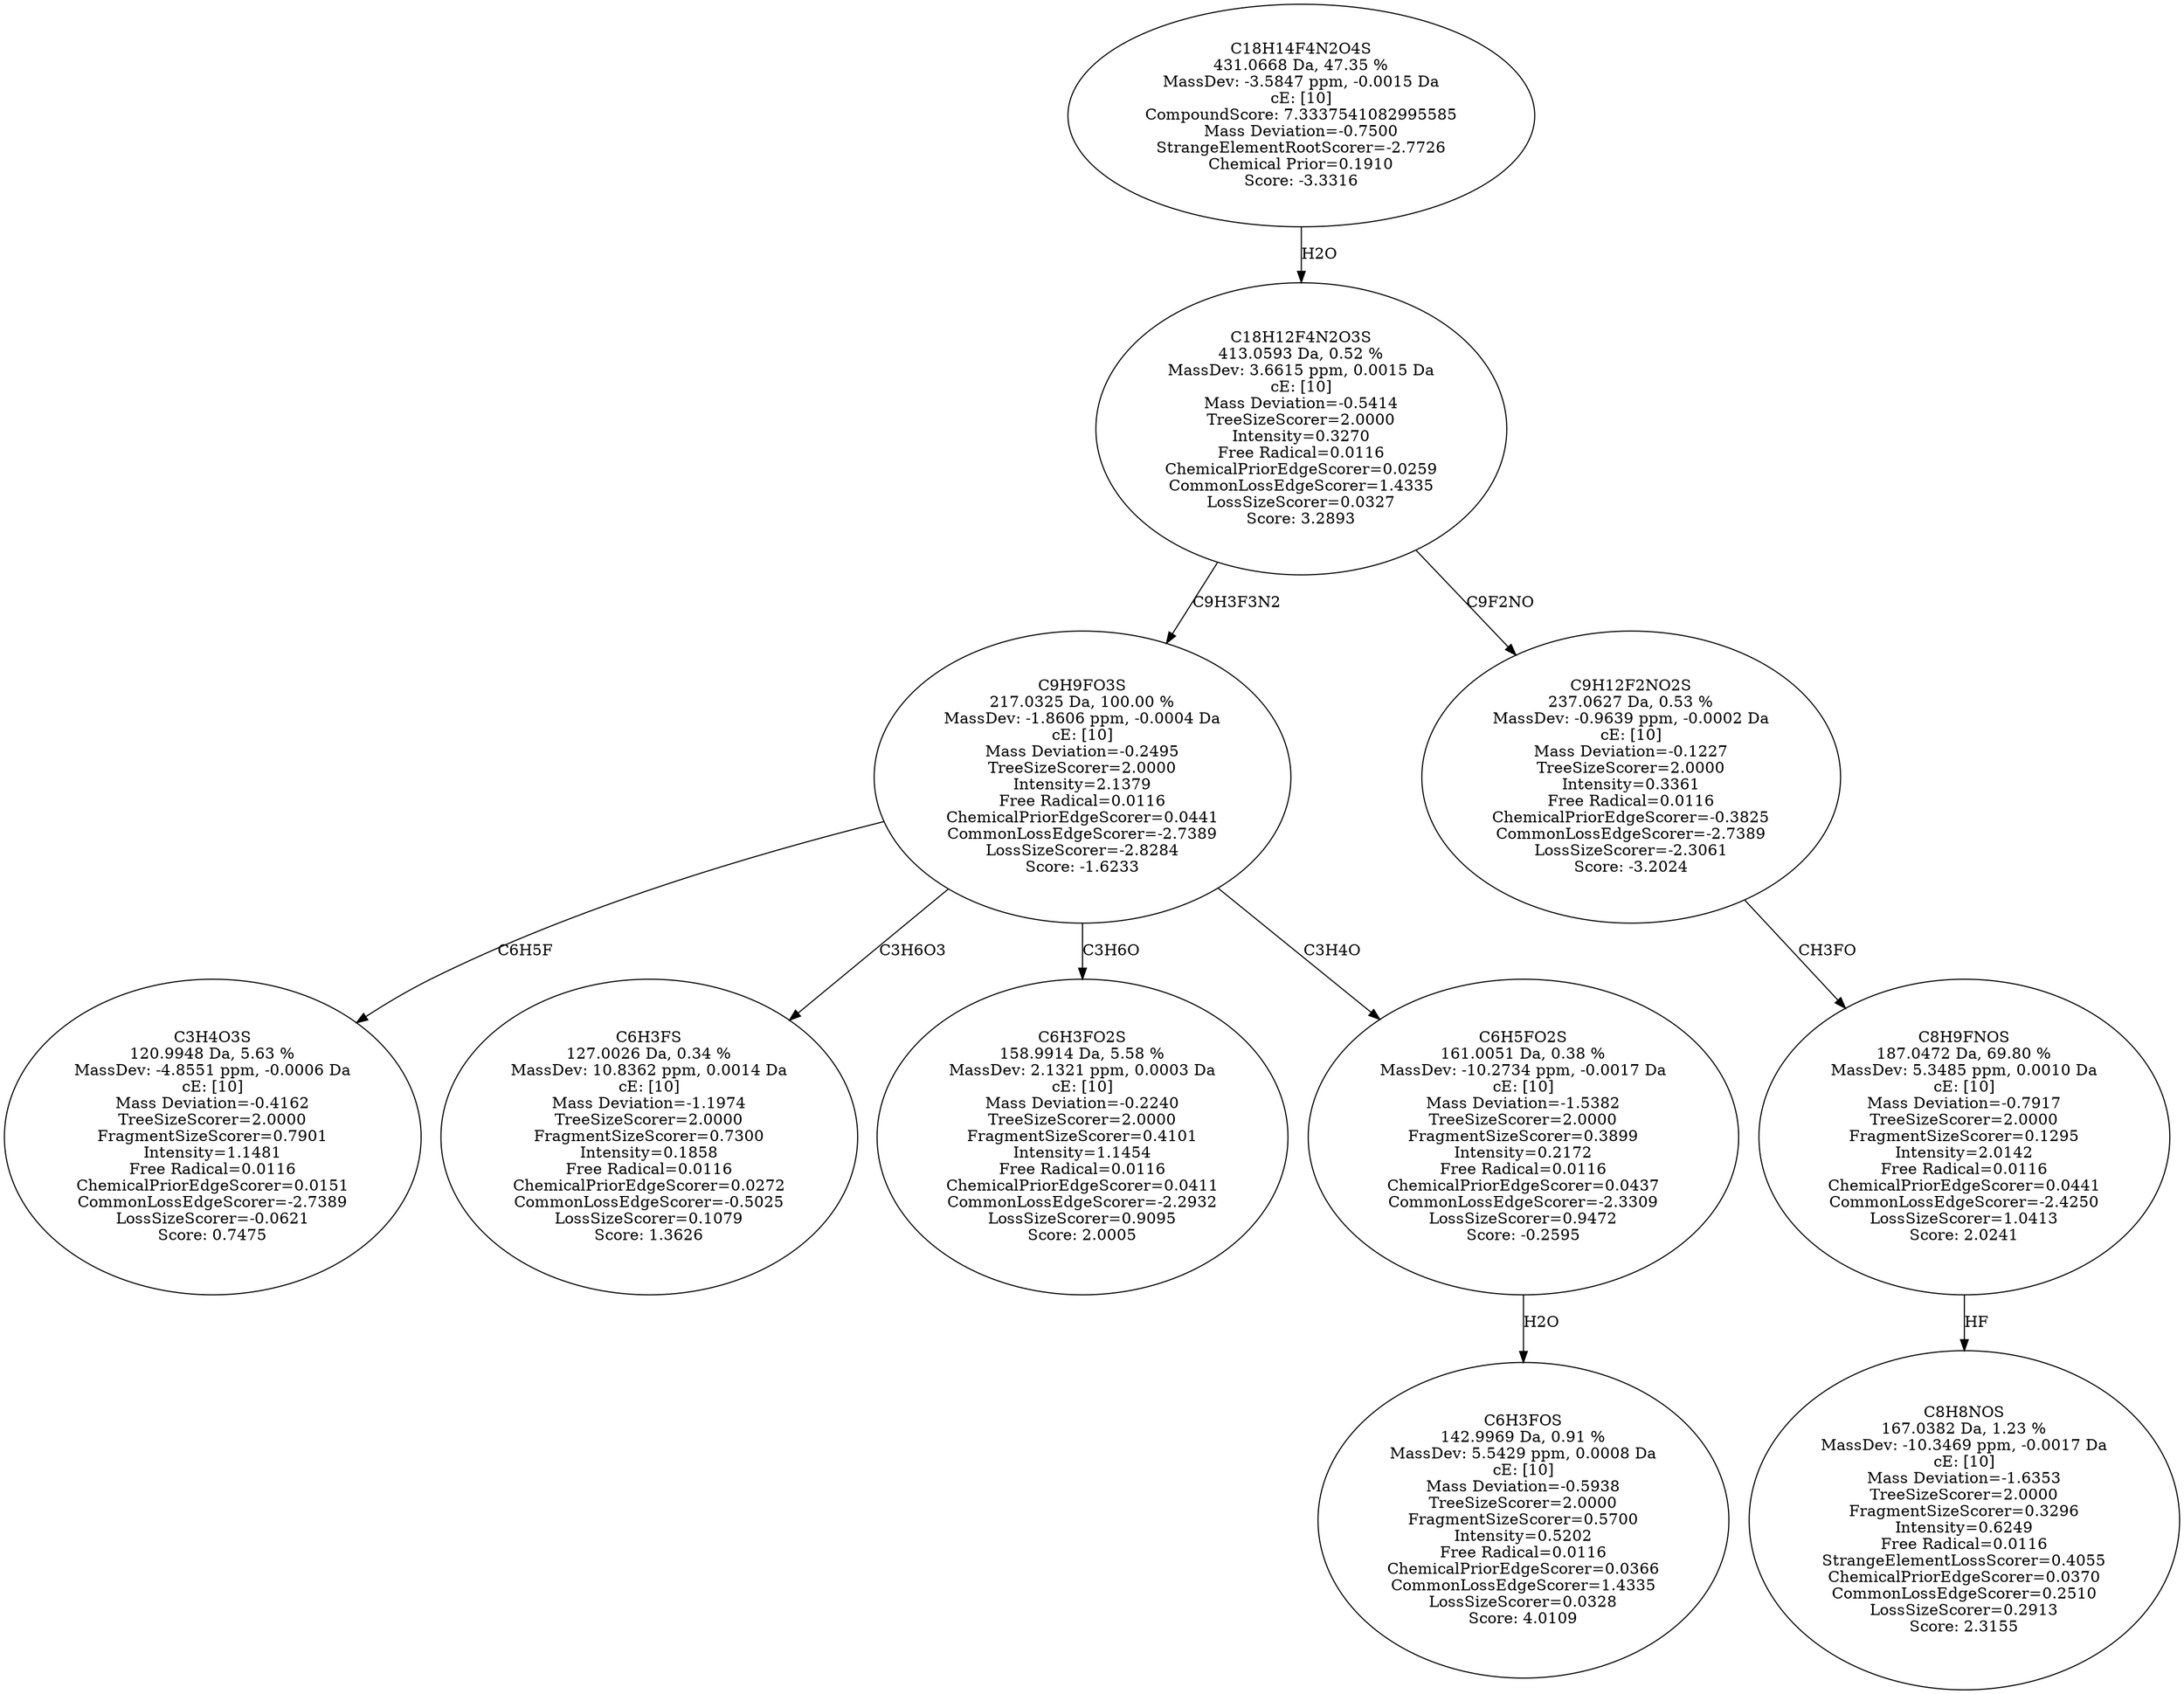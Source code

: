 strict digraph {
v1 [label="C3H4O3S\n120.9948 Da, 5.63 %\nMassDev: -4.8551 ppm, -0.0006 Da\ncE: [10]\nMass Deviation=-0.4162\nTreeSizeScorer=2.0000\nFragmentSizeScorer=0.7901\nIntensity=1.1481\nFree Radical=0.0116\nChemicalPriorEdgeScorer=0.0151\nCommonLossEdgeScorer=-2.7389\nLossSizeScorer=-0.0621\nScore: 0.7475"];
v2 [label="C6H3FS\n127.0026 Da, 0.34 %\nMassDev: 10.8362 ppm, 0.0014 Da\ncE: [10]\nMass Deviation=-1.1974\nTreeSizeScorer=2.0000\nFragmentSizeScorer=0.7300\nIntensity=0.1858\nFree Radical=0.0116\nChemicalPriorEdgeScorer=0.0272\nCommonLossEdgeScorer=-0.5025\nLossSizeScorer=0.1079\nScore: 1.3626"];
v3 [label="C6H3FO2S\n158.9914 Da, 5.58 %\nMassDev: 2.1321 ppm, 0.0003 Da\ncE: [10]\nMass Deviation=-0.2240\nTreeSizeScorer=2.0000\nFragmentSizeScorer=0.4101\nIntensity=1.1454\nFree Radical=0.0116\nChemicalPriorEdgeScorer=0.0411\nCommonLossEdgeScorer=-2.2932\nLossSizeScorer=0.9095\nScore: 2.0005"];
v4 [label="C6H3FOS\n142.9969 Da, 0.91 %\nMassDev: 5.5429 ppm, 0.0008 Da\ncE: [10]\nMass Deviation=-0.5938\nTreeSizeScorer=2.0000\nFragmentSizeScorer=0.5700\nIntensity=0.5202\nFree Radical=0.0116\nChemicalPriorEdgeScorer=0.0366\nCommonLossEdgeScorer=1.4335\nLossSizeScorer=0.0328\nScore: 4.0109"];
v5 [label="C6H5FO2S\n161.0051 Da, 0.38 %\nMassDev: -10.2734 ppm, -0.0017 Da\ncE: [10]\nMass Deviation=-1.5382\nTreeSizeScorer=2.0000\nFragmentSizeScorer=0.3899\nIntensity=0.2172\nFree Radical=0.0116\nChemicalPriorEdgeScorer=0.0437\nCommonLossEdgeScorer=-2.3309\nLossSizeScorer=0.9472\nScore: -0.2595"];
v6 [label="C9H9FO3S\n217.0325 Da, 100.00 %\nMassDev: -1.8606 ppm, -0.0004 Da\ncE: [10]\nMass Deviation=-0.2495\nTreeSizeScorer=2.0000\nIntensity=2.1379\nFree Radical=0.0116\nChemicalPriorEdgeScorer=0.0441\nCommonLossEdgeScorer=-2.7389\nLossSizeScorer=-2.8284\nScore: -1.6233"];
v7 [label="C8H8NOS\n167.0382 Da, 1.23 %\nMassDev: -10.3469 ppm, -0.0017 Da\ncE: [10]\nMass Deviation=-1.6353\nTreeSizeScorer=2.0000\nFragmentSizeScorer=0.3296\nIntensity=0.6249\nFree Radical=0.0116\nStrangeElementLossScorer=0.4055\nChemicalPriorEdgeScorer=0.0370\nCommonLossEdgeScorer=0.2510\nLossSizeScorer=0.2913\nScore: 2.3155"];
v8 [label="C8H9FNOS\n187.0472 Da, 69.80 %\nMassDev: 5.3485 ppm, 0.0010 Da\ncE: [10]\nMass Deviation=-0.7917\nTreeSizeScorer=2.0000\nFragmentSizeScorer=0.1295\nIntensity=2.0142\nFree Radical=0.0116\nChemicalPriorEdgeScorer=0.0441\nCommonLossEdgeScorer=-2.4250\nLossSizeScorer=1.0413\nScore: 2.0241"];
v9 [label="C9H12F2NO2S\n237.0627 Da, 0.53 %\nMassDev: -0.9639 ppm, -0.0002 Da\ncE: [10]\nMass Deviation=-0.1227\nTreeSizeScorer=2.0000\nIntensity=0.3361\nFree Radical=0.0116\nChemicalPriorEdgeScorer=-0.3825\nCommonLossEdgeScorer=-2.7389\nLossSizeScorer=-2.3061\nScore: -3.2024"];
v10 [label="C18H12F4N2O3S\n413.0593 Da, 0.52 %\nMassDev: 3.6615 ppm, 0.0015 Da\ncE: [10]\nMass Deviation=-0.5414\nTreeSizeScorer=2.0000\nIntensity=0.3270\nFree Radical=0.0116\nChemicalPriorEdgeScorer=0.0259\nCommonLossEdgeScorer=1.4335\nLossSizeScorer=0.0327\nScore: 3.2893"];
v11 [label="C18H14F4N2O4S\n431.0668 Da, 47.35 %\nMassDev: -3.5847 ppm, -0.0015 Da\ncE: [10]\nCompoundScore: 7.3337541082995585\nMass Deviation=-0.7500\nStrangeElementRootScorer=-2.7726\nChemical Prior=0.1910\nScore: -3.3316"];
v6 -> v1 [label="C6H5F"];
v6 -> v2 [label="C3H6O3"];
v6 -> v3 [label="C3H6O"];
v5 -> v4 [label="H2O"];
v6 -> v5 [label="C3H4O"];
v10 -> v6 [label="C9H3F3N2"];
v8 -> v7 [label="HF"];
v9 -> v8 [label="CH3FO"];
v10 -> v9 [label="C9F2NO"];
v11 -> v10 [label="H2O"];
}